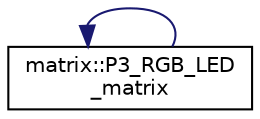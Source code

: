 digraph "Graphical Class Hierarchy"
{
  edge [fontname="Helvetica",fontsize="10",labelfontname="Helvetica",labelfontsize="10"];
  node [fontname="Helvetica",fontsize="10",shape=record];
  rankdir="LR";
  Node0 [label="window",height=0.2,width=0.4,color="grey75", fillcolor="white", style="filled"];
  Node0 -> Node0 [dir="back",color="midnightblue",fontsize="10",style="solid",fontname="Helvetica"];
  Node0 [label="matrix::P3_RGB_LED\l_matrix",height=0.2,width=0.4,color="black", fillcolor="white", style="filled",URL="$classmatrix_1_1P3__RGB__LED__matrix.html",tooltip="P3_RGB_LED_matrix class. "];
}
